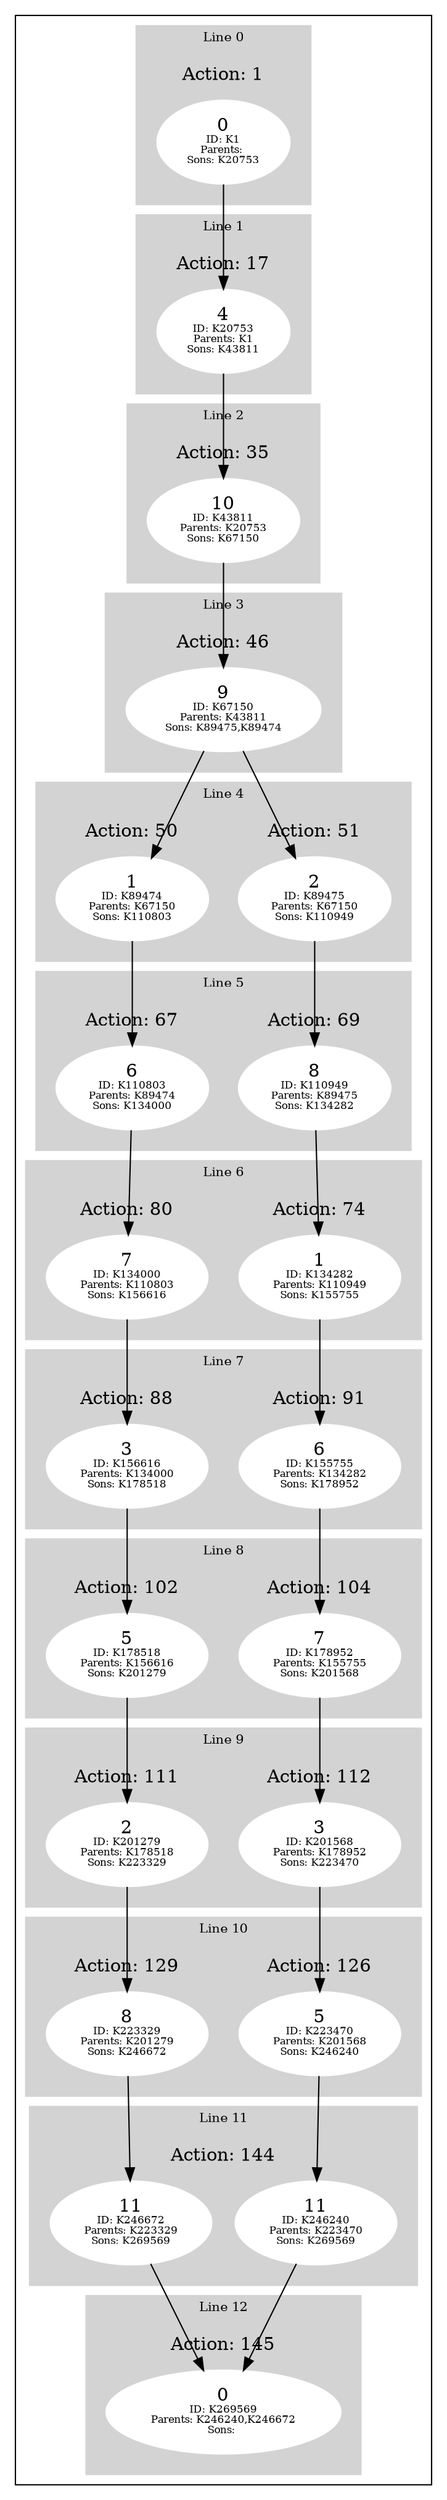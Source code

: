 digraph G {
subgraph cluster_info {
        subgraph cluster_2 {
        style=filled;
        color=lightgrey;
        node [style=filled,color=white];
        subgraph cluster_act_35 {
label = "Action: 35"step_K43811 [  label=<10<BR /><FONT POINT-SIZE="8">ID: K43811</FONT><BR /><FONT POINT-SIZE="8">Parents: K20753</FONT><BR /><FONT POINT-SIZE="8">Sons: K67150</FONT>>]
}

        fontsize="10"
        label = "Line 2";
        }

        subgraph cluster_11 {
        style=filled;
        color=lightgrey;
        node [style=filled,color=white];
        subgraph cluster_act_144 {
label = "Action: 144"step_K246240 [  label=<11<BR /><FONT POINT-SIZE="8">ID: K246240</FONT><BR /><FONT POINT-SIZE="8">Parents: K223470</FONT><BR /><FONT POINT-SIZE="8">Sons: K269569</FONT>>]
step_K246672 [  label=<11<BR /><FONT POINT-SIZE="8">ID: K246672</FONT><BR /><FONT POINT-SIZE="8">Parents: K223329</FONT><BR /><FONT POINT-SIZE="8">Sons: K269569</FONT>>]
}
subgraph cluster_act_144 {
label = "Action: 144"step_K246240 [  label=<11<BR /><FONT POINT-SIZE="8">ID: K246240</FONT><BR /><FONT POINT-SIZE="8">Parents: K223470</FONT><BR /><FONT POINT-SIZE="8">Sons: K269569</FONT>>]
step_K246672 [  label=<11<BR /><FONT POINT-SIZE="8">ID: K246672</FONT><BR /><FONT POINT-SIZE="8">Parents: K223329</FONT><BR /><FONT POINT-SIZE="8">Sons: K269569</FONT>>]
}

        fontsize="10"
        label = "Line 11";
        }

        subgraph cluster_0 {
        style=filled;
        color=lightgrey;
        node [style=filled,color=white];
        subgraph cluster_act_1 {
label = "Action: 1"step_K1 [  label=<0<BR /><FONT POINT-SIZE="8">ID: K1</FONT><BR /><FONT POINT-SIZE="8">Parents: </FONT><BR /><FONT POINT-SIZE="8">Sons: K20753</FONT>>]
}

        fontsize="10"
        label = "Line 0";
        }

        subgraph cluster_7 {
        style=filled;
        color=lightgrey;
        node [style=filled,color=white];
        subgraph cluster_act_91 {
label = "Action: 91"step_K155755 [  label=<6<BR /><FONT POINT-SIZE="8">ID: K155755</FONT><BR /><FONT POINT-SIZE="8">Parents: K134282</FONT><BR /><FONT POINT-SIZE="8">Sons: K178952</FONT>>]
}
subgraph cluster_act_88 {
label = "Action: 88"step_K156616 [  label=<3<BR /><FONT POINT-SIZE="8">ID: K156616</FONT><BR /><FONT POINT-SIZE="8">Parents: K134000</FONT><BR /><FONT POINT-SIZE="8">Sons: K178518</FONT>>]
}

        fontsize="10"
        label = "Line 7";
        }

        subgraph cluster_9 {
        style=filled;
        color=lightgrey;
        node [style=filled,color=white];
        subgraph cluster_act_112 {
label = "Action: 112"step_K201568 [  label=<3<BR /><FONT POINT-SIZE="8">ID: K201568</FONT><BR /><FONT POINT-SIZE="8">Parents: K178952</FONT><BR /><FONT POINT-SIZE="8">Sons: K223470</FONT>>]
}
subgraph cluster_act_111 {
label = "Action: 111"step_K201279 [  label=<2<BR /><FONT POINT-SIZE="8">ID: K201279</FONT><BR /><FONT POINT-SIZE="8">Parents: K178518</FONT><BR /><FONT POINT-SIZE="8">Sons: K223329</FONT>>]
}

        fontsize="10"
        label = "Line 9";
        }

        subgraph cluster_10 {
        style=filled;
        color=lightgrey;
        node [style=filled,color=white];
        subgraph cluster_act_129 {
label = "Action: 129"step_K223329 [  label=<8<BR /><FONT POINT-SIZE="8">ID: K223329</FONT><BR /><FONT POINT-SIZE="8">Parents: K201279</FONT><BR /><FONT POINT-SIZE="8">Sons: K246672</FONT>>]
}
subgraph cluster_act_126 {
label = "Action: 126"step_K223470 [  label=<5<BR /><FONT POINT-SIZE="8">ID: K223470</FONT><BR /><FONT POINT-SIZE="8">Parents: K201568</FONT><BR /><FONT POINT-SIZE="8">Sons: K246240</FONT>>]
}

        fontsize="10"
        label = "Line 10";
        }

        subgraph cluster_8 {
        style=filled;
        color=lightgrey;
        node [style=filled,color=white];
        subgraph cluster_act_102 {
label = "Action: 102"step_K178518 [  label=<5<BR /><FONT POINT-SIZE="8">ID: K178518</FONT><BR /><FONT POINT-SIZE="8">Parents: K156616</FONT><BR /><FONT POINT-SIZE="8">Sons: K201279</FONT>>]
}
subgraph cluster_act_104 {
label = "Action: 104"step_K178952 [  label=<7<BR /><FONT POINT-SIZE="8">ID: K178952</FONT><BR /><FONT POINT-SIZE="8">Parents: K155755</FONT><BR /><FONT POINT-SIZE="8">Sons: K201568</FONT>>]
}

        fontsize="10"
        label = "Line 8";
        }

        subgraph cluster_6 {
        style=filled;
        color=lightgrey;
        node [style=filled,color=white];
        subgraph cluster_act_74 {
label = "Action: 74"step_K134282 [  label=<1<BR /><FONT POINT-SIZE="8">ID: K134282</FONT><BR /><FONT POINT-SIZE="8">Parents: K110949</FONT><BR /><FONT POINT-SIZE="8">Sons: K155755</FONT>>]
}
subgraph cluster_act_80 {
label = "Action: 80"step_K134000 [  label=<7<BR /><FONT POINT-SIZE="8">ID: K134000</FONT><BR /><FONT POINT-SIZE="8">Parents: K110803</FONT><BR /><FONT POINT-SIZE="8">Sons: K156616</FONT>>]
}

        fontsize="10"
        label = "Line 6";
        }

        subgraph cluster_4 {
        style=filled;
        color=lightgrey;
        node [style=filled,color=white];
        subgraph cluster_act_51 {
label = "Action: 51"step_K89475 [  label=<2<BR /><FONT POINT-SIZE="8">ID: K89475</FONT><BR /><FONT POINT-SIZE="8">Parents: K67150</FONT><BR /><FONT POINT-SIZE="8">Sons: K110949</FONT>>]
}
subgraph cluster_act_50 {
label = "Action: 50"step_K89474 [  label=<1<BR /><FONT POINT-SIZE="8">ID: K89474</FONT><BR /><FONT POINT-SIZE="8">Parents: K67150</FONT><BR /><FONT POINT-SIZE="8">Sons: K110803</FONT>>]
}

        fontsize="10"
        label = "Line 4";
        }

        subgraph cluster_3 {
        style=filled;
        color=lightgrey;
        node [style=filled,color=white];
        subgraph cluster_act_46 {
label = "Action: 46"step_K67150 [  label=<9<BR /><FONT POINT-SIZE="8">ID: K67150</FONT><BR /><FONT POINT-SIZE="8">Parents: K43811</FONT><BR /><FONT POINT-SIZE="8">Sons: K89475,K89474</FONT>>]
}

        fontsize="10"
        label = "Line 3";
        }

        subgraph cluster_5 {
        style=filled;
        color=lightgrey;
        node [style=filled,color=white];
        subgraph cluster_act_67 {
label = "Action: 67"step_K110803 [  label=<6<BR /><FONT POINT-SIZE="8">ID: K110803</FONT><BR /><FONT POINT-SIZE="8">Parents: K89474</FONT><BR /><FONT POINT-SIZE="8">Sons: K134000</FONT>>]
}
subgraph cluster_act_69 {
label = "Action: 69"step_K110949 [  label=<8<BR /><FONT POINT-SIZE="8">ID: K110949</FONT><BR /><FONT POINT-SIZE="8">Parents: K89475</FONT><BR /><FONT POINT-SIZE="8">Sons: K134282</FONT>>]
}

        fontsize="10"
        label = "Line 5";
        }

        subgraph cluster_12 {
        style=filled;
        color=lightgrey;
        node [style=filled,color=white];
        subgraph cluster_act_145 {
label = "Action: 145"step_K269569 [  label=<0<BR /><FONT POINT-SIZE="8">ID: K269569</FONT><BR /><FONT POINT-SIZE="8">Parents: K246240,K246672</FONT><BR /><FONT POINT-SIZE="8">Sons: </FONT>>]
}

        fontsize="10"
        label = "Line 12";
        }

        subgraph cluster_1 {
        style=filled;
        color=lightgrey;
        node [style=filled,color=white];
        subgraph cluster_act_17 {
label = "Action: 17"step_K20753 [  label=<4<BR /><FONT POINT-SIZE="8">ID: K20753</FONT><BR /><FONT POINT-SIZE="8">Parents: K1</FONT><BR /><FONT POINT-SIZE="8">Sons: K43811</FONT>>]
}

        fontsize="10"
        label = "Line 1";
        }
step_K110949 -> step_K134282; 
step_K223470 -> step_K246240; 
step_K134000 -> step_K156616; 
step_K134282 -> step_K155755; 
step_K155755 -> step_K178952; 
step_K246240 -> step_K269569; 
step_K201568 -> step_K223470; 
step_K43811 -> step_K67150; 
step_K178952 -> step_K201568; 
step_K20753 -> step_K43811; 
step_K67150 -> step_K89474; 
step_K89474 -> step_K110803; 
step_K67150 -> step_K89475; 
step_K201279 -> step_K223329; 
step_K223329 -> step_K246672; 
step_K178518 -> step_K201279; 
step_K156616 -> step_K178518; 
step_K89475 -> step_K110949; 
step_K110803 -> step_K134000; 
step_K246672 -> step_K269569; 
step_K1 -> step_K20753; 
}}